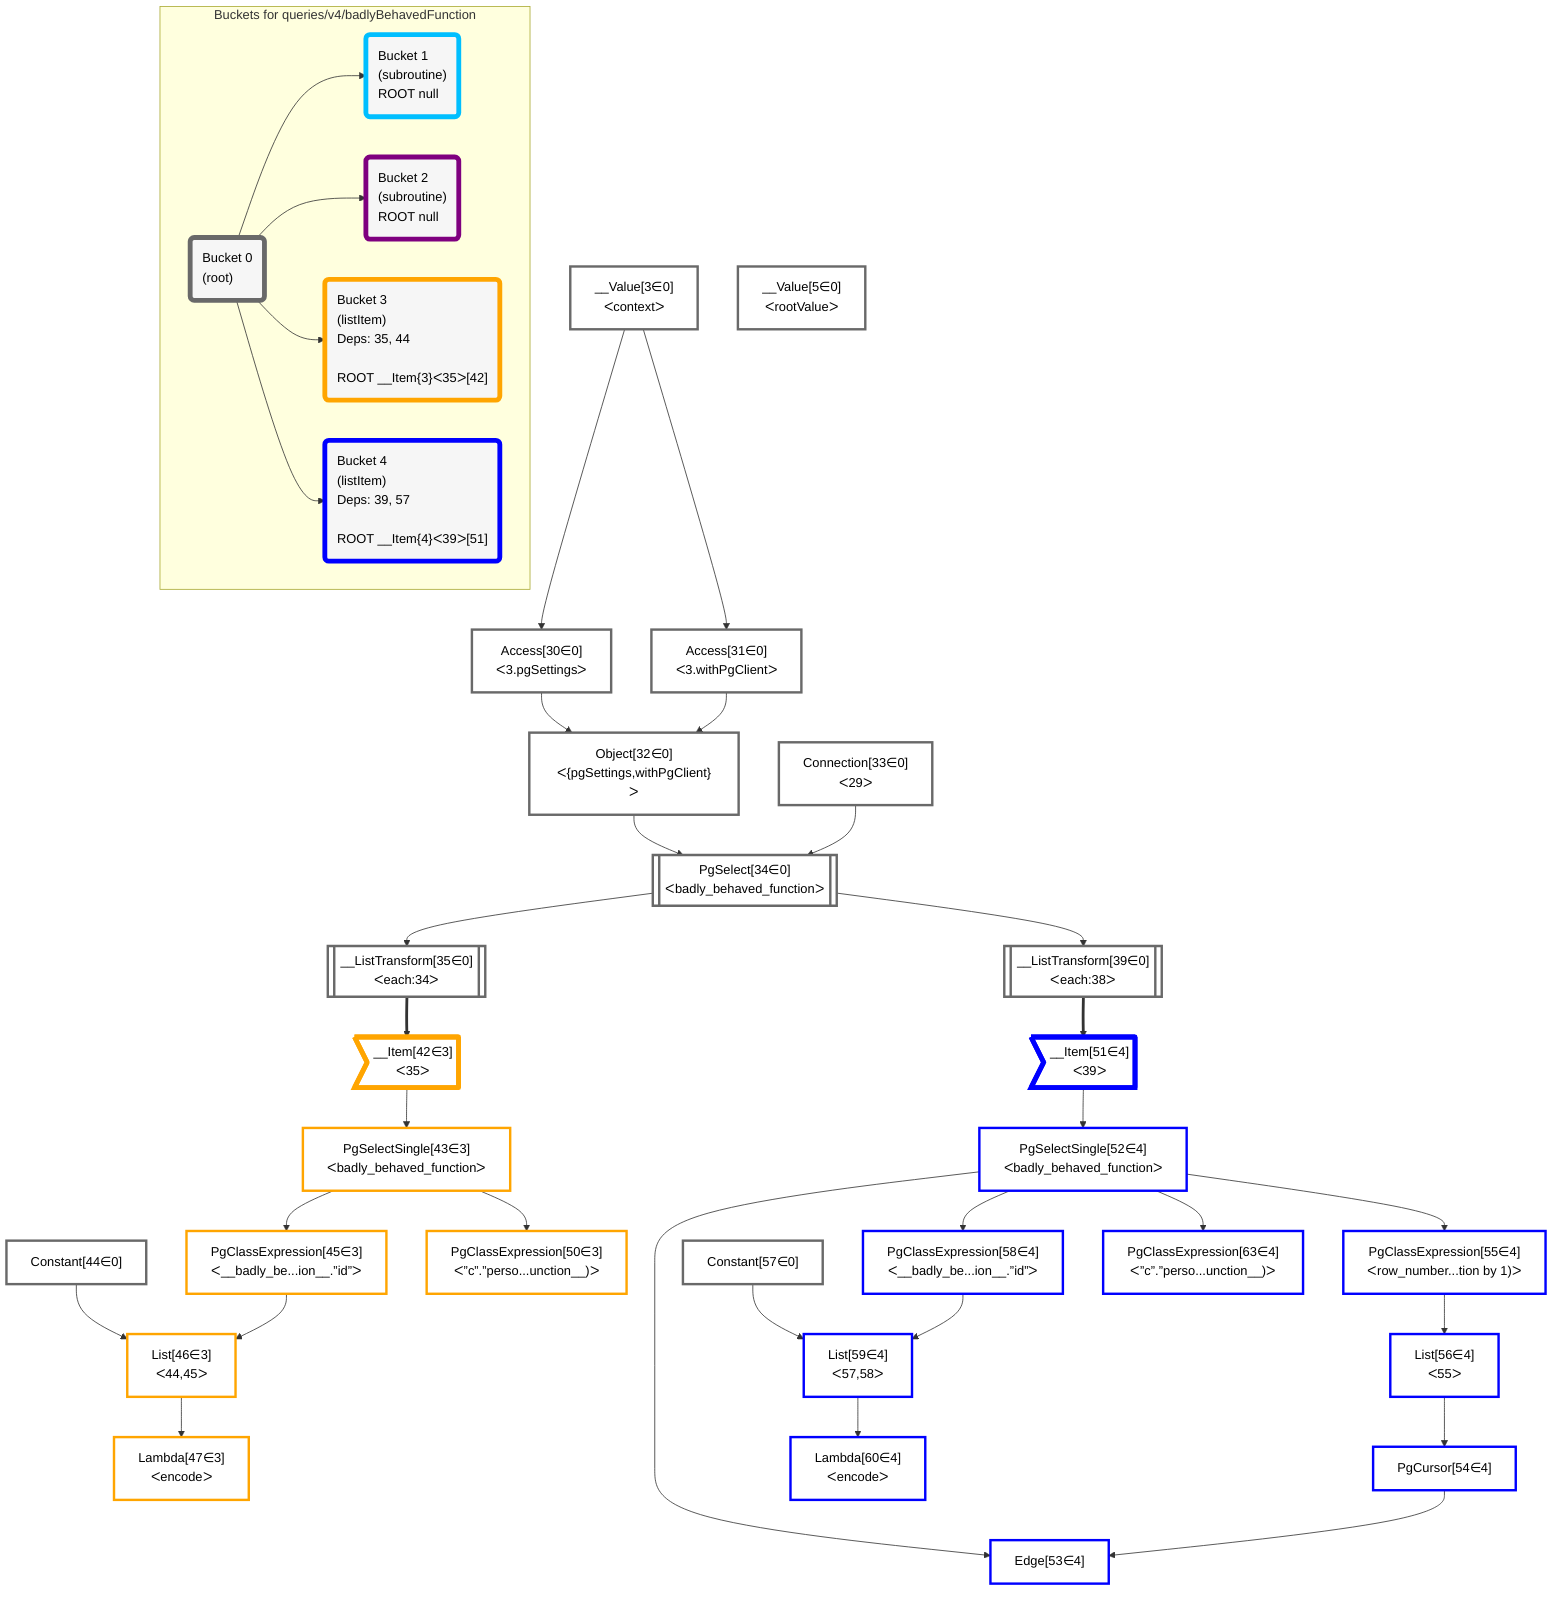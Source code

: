 graph TD
    classDef path fill:#eee,stroke:#000,color:#000
    classDef plan fill:#fff,stroke-width:3px,color:#000
    classDef itemplan fill:#fff,stroke-width:6px,color:#000
    classDef sideeffectplan fill:#f00,stroke-width:6px,color:#000
    classDef bucket fill:#f6f6f6,color:#000,stroke-width:6px,text-align:left


    %% define steps
    __Value3["__Value[3∈0]<br />ᐸcontextᐳ"]:::plan
    __Value5["__Value[5∈0]<br />ᐸrootValueᐳ"]:::plan
    Access30["Access[30∈0]<br />ᐸ3.pgSettingsᐳ"]:::plan
    Access31["Access[31∈0]<br />ᐸ3.withPgClientᐳ"]:::plan
    Object32["Object[32∈0]<br />ᐸ{pgSettings,withPgClient}ᐳ"]:::plan
    Connection33["Connection[33∈0]<br />ᐸ29ᐳ"]:::plan
    PgSelect34[["PgSelect[34∈0]<br />ᐸbadly_behaved_functionᐳ"]]:::plan
    __ListTransform35[["__ListTransform[35∈0]<br />ᐸeach:34ᐳ"]]:::plan
    __ListTransform39[["__ListTransform[39∈0]<br />ᐸeach:38ᐳ"]]:::plan
    __Item42>"__Item[42∈3]<br />ᐸ35ᐳ"]:::itemplan
    PgSelectSingle43["PgSelectSingle[43∈3]<br />ᐸbadly_behaved_functionᐳ"]:::plan
    Constant44["Constant[44∈0]"]:::plan
    PgClassExpression45["PgClassExpression[45∈3]<br />ᐸ__badly_be...ion__.”id”ᐳ"]:::plan
    List46["List[46∈3]<br />ᐸ44,45ᐳ"]:::plan
    Lambda47["Lambda[47∈3]<br />ᐸencodeᐳ"]:::plan
    PgClassExpression50["PgClassExpression[50∈3]<br />ᐸ”c”.”perso...unction__)ᐳ"]:::plan
    __Item51>"__Item[51∈4]<br />ᐸ39ᐳ"]:::itemplan
    PgSelectSingle52["PgSelectSingle[52∈4]<br />ᐸbadly_behaved_functionᐳ"]:::plan
    PgClassExpression55["PgClassExpression[55∈4]<br />ᐸrow_number...tion by 1)ᐳ"]:::plan
    List56["List[56∈4]<br />ᐸ55ᐳ"]:::plan
    PgCursor54["PgCursor[54∈4]"]:::plan
    Edge53["Edge[53∈4]"]:::plan
    Constant57["Constant[57∈0]"]:::plan
    PgClassExpression58["PgClassExpression[58∈4]<br />ᐸ__badly_be...ion__.”id”ᐳ"]:::plan
    List59["List[59∈4]<br />ᐸ57,58ᐳ"]:::plan
    Lambda60["Lambda[60∈4]<br />ᐸencodeᐳ"]:::plan
    PgClassExpression63["PgClassExpression[63∈4]<br />ᐸ”c”.”perso...unction__)ᐳ"]:::plan

    %% plan dependencies
    __Value3 --> Access30
    __Value3 --> Access31
    Access30 & Access31 --> Object32
    Object32 & Connection33 --> PgSelect34
    PgSelect34 --> __ListTransform35
    PgSelect34 --> __ListTransform39
    __ListTransform35 ==> __Item42
    __Item42 --> PgSelectSingle43
    PgSelectSingle43 --> PgClassExpression45
    Constant44 & PgClassExpression45 --> List46
    List46 --> Lambda47
    PgSelectSingle43 --> PgClassExpression50
    __ListTransform39 ==> __Item51
    __Item51 --> PgSelectSingle52
    PgSelectSingle52 --> PgClassExpression55
    PgClassExpression55 --> List56
    List56 --> PgCursor54
    PgSelectSingle52 & PgCursor54 --> Edge53
    PgSelectSingle52 --> PgClassExpression58
    Constant57 & PgClassExpression58 --> List59
    List59 --> Lambda60
    PgSelectSingle52 --> PgClassExpression63

    %% plan-to-path relationships

    subgraph "Buckets for queries/v4/badlyBehavedFunction"
    Bucket0("Bucket 0<br />(root)"):::bucket
    classDef bucket0 stroke:#696969
    class Bucket0,__Value3,__Value5,Access30,Access31,Object32,Connection33,PgSelect34,__ListTransform35,__ListTransform39,Constant44,Constant57 bucket0
    Bucket1("Bucket 1<br />(subroutine)<br />ROOT null"):::bucket
    classDef bucket1 stroke:#00bfff
    class Bucket1 bucket1
    Bucket2("Bucket 2<br />(subroutine)<br />ROOT null"):::bucket
    classDef bucket2 stroke:#7f007f
    class Bucket2 bucket2
    Bucket3("Bucket 3<br />(listItem)<br />Deps: 35, 44<br /><br />ROOT __Item{3}ᐸ35ᐳ[42]"):::bucket
    classDef bucket3 stroke:#ffa500
    class Bucket3,__Item42,PgSelectSingle43,PgClassExpression45,List46,Lambda47,PgClassExpression50 bucket3
    Bucket4("Bucket 4<br />(listItem)<br />Deps: 39, 57<br /><br />ROOT __Item{4}ᐸ39ᐳ[51]"):::bucket
    classDef bucket4 stroke:#0000ff
    class Bucket4,__Item51,PgSelectSingle52,Edge53,PgCursor54,PgClassExpression55,List56,PgClassExpression58,List59,Lambda60,PgClassExpression63 bucket4
    Bucket0 --> Bucket1 & Bucket2 & Bucket3 & Bucket4
    end
